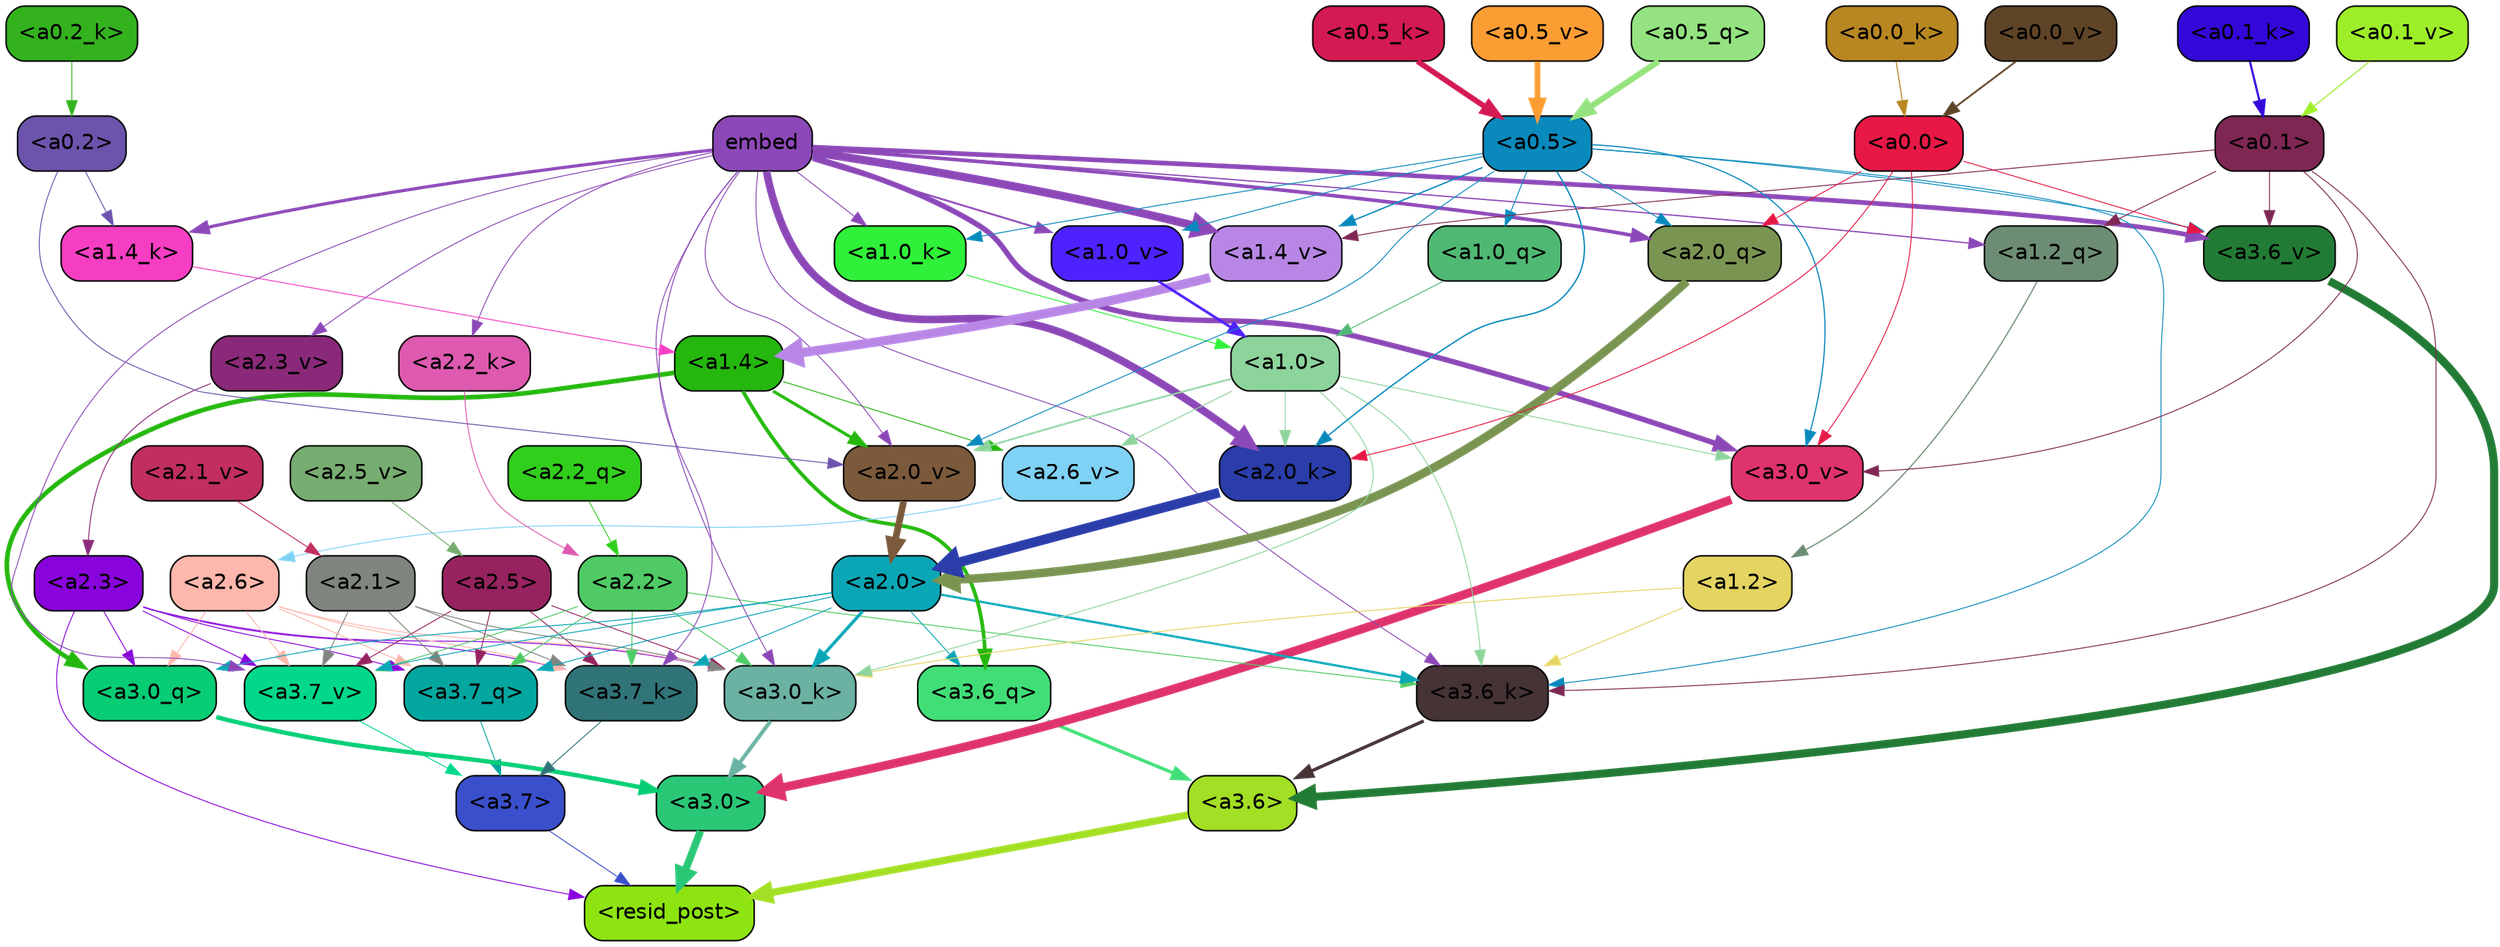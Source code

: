 strict digraph "" {
	graph [bgcolor=transparent,
		layout=dot,
		overlap=false,
		splines=true
	];
	"<a3.7>"	[color=black,
		fillcolor="#3a4fcb",
		fontname=Helvetica,
		shape=box,
		style="filled, rounded"];
	"<resid_post>"	[color=black,
		fillcolor="#8de411",
		fontname=Helvetica,
		shape=box,
		style="filled, rounded"];
	"<a3.7>" -> "<resid_post>"	[color="#3a4fcb",
		penwidth=0.6];
	"<a3.6>"	[color=black,
		fillcolor="#a3df25",
		fontname=Helvetica,
		shape=box,
		style="filled, rounded"];
	"<a3.6>" -> "<resid_post>"	[color="#a3df25",
		penwidth=4.7534414529800415];
	"<a3.0>"	[color=black,
		fillcolor="#2ac777",
		fontname=Helvetica,
		shape=box,
		style="filled, rounded"];
	"<a3.0>" -> "<resid_post>"	[color="#2ac777",
		penwidth=4.898576855659485];
	"<a2.3>"	[color=black,
		fillcolor="#8904dc",
		fontname=Helvetica,
		shape=box,
		style="filled, rounded"];
	"<a2.3>" -> "<resid_post>"	[color="#8904dc",
		penwidth=0.6];
	"<a3.7_q>"	[color=black,
		fillcolor="#04a6a0",
		fontname=Helvetica,
		shape=box,
		style="filled, rounded"];
	"<a2.3>" -> "<a3.7_q>"	[color="#8904dc",
		penwidth=0.6];
	"<a3.0_q>"	[color=black,
		fillcolor="#07cd75",
		fontname=Helvetica,
		shape=box,
		style="filled, rounded"];
	"<a2.3>" -> "<a3.0_q>"	[color="#8904dc",
		penwidth=0.6];
	"<a3.7_k>"	[color=black,
		fillcolor="#307478",
		fontname=Helvetica,
		shape=box,
		style="filled, rounded"];
	"<a2.3>" -> "<a3.7_k>"	[color="#8904dc",
		penwidth=0.6];
	"<a3.0_k>"	[color=black,
		fillcolor="#6bb2a3",
		fontname=Helvetica,
		shape=box,
		style="filled, rounded"];
	"<a2.3>" -> "<a3.0_k>"	[color="#8904dc",
		penwidth=0.6];
	"<a3.7_v>"	[color=black,
		fillcolor="#01d889",
		fontname=Helvetica,
		shape=box,
		style="filled, rounded"];
	"<a2.3>" -> "<a3.7_v>"	[color="#8904dc",
		penwidth=0.6];
	"<a3.7_q>" -> "<a3.7>"	[color="#04a6a0",
		penwidth=0.6];
	"<a3.6_q>"	[color=black,
		fillcolor="#41de77",
		fontname=Helvetica,
		shape=box,
		style="filled, rounded"];
	"<a3.6_q>" -> "<a3.6>"	[color="#41de77",
		penwidth=2.160832464694977];
	"<a3.0_q>" -> "<a3.0>"	[color="#07cd75",
		penwidth=2.870753765106201];
	"<a3.7_k>" -> "<a3.7>"	[color="#307478",
		penwidth=0.6];
	"<a3.6_k>"	[color=black,
		fillcolor="#453336",
		fontname=Helvetica,
		shape=box,
		style="filled, rounded"];
	"<a3.6_k>" -> "<a3.6>"	[color="#453336",
		penwidth=2.13908451795578];
	"<a3.0_k>" -> "<a3.0>"	[color="#6bb2a3",
		penwidth=2.520303964614868];
	"<a3.7_v>" -> "<a3.7>"	[color="#01d889",
		penwidth=0.6];
	"<a3.6_v>"	[color=black,
		fillcolor="#227b35",
		fontname=Helvetica,
		shape=box,
		style="filled, rounded"];
	"<a3.6_v>" -> "<a3.6>"	[color="#227b35",
		penwidth=5.297133803367615];
	"<a3.0_v>"	[color=black,
		fillcolor="#df336e",
		fontname=Helvetica,
		shape=box,
		style="filled, rounded"];
	"<a3.0_v>" -> "<a3.0>"	[color="#df336e",
		penwidth=5.680712580680847];
	"<a2.6>"	[color=black,
		fillcolor="#fdb7ac",
		fontname=Helvetica,
		shape=box,
		style="filled, rounded"];
	"<a2.6>" -> "<a3.7_q>"	[color="#fdb7ac",
		penwidth=0.6];
	"<a2.6>" -> "<a3.0_q>"	[color="#fdb7ac",
		penwidth=0.6];
	"<a2.6>" -> "<a3.7_k>"	[color="#fdb7ac",
		penwidth=0.6];
	"<a2.6>" -> "<a3.0_k>"	[color="#fdb7ac",
		penwidth=0.6];
	"<a2.6>" -> "<a3.7_v>"	[color="#fdb7ac",
		penwidth=0.6];
	"<a2.5>"	[color=black,
		fillcolor="#96235f",
		fontname=Helvetica,
		shape=box,
		style="filled, rounded"];
	"<a2.5>" -> "<a3.7_q>"	[color="#96235f",
		penwidth=0.6];
	"<a2.5>" -> "<a3.7_k>"	[color="#96235f",
		penwidth=0.6];
	"<a2.5>" -> "<a3.0_k>"	[color="#96235f",
		penwidth=0.6];
	"<a2.5>" -> "<a3.7_v>"	[color="#96235f",
		penwidth=0.6];
	"<a2.2>"	[color=black,
		fillcolor="#4fca64",
		fontname=Helvetica,
		shape=box,
		style="filled, rounded"];
	"<a2.2>" -> "<a3.7_q>"	[color="#4fca64",
		penwidth=0.6];
	"<a2.2>" -> "<a3.7_k>"	[color="#4fca64",
		penwidth=0.6];
	"<a2.2>" -> "<a3.6_k>"	[color="#4fca64",
		penwidth=0.6];
	"<a2.2>" -> "<a3.0_k>"	[color="#4fca64",
		penwidth=0.6];
	"<a2.2>" -> "<a3.7_v>"	[color="#4fca64",
		penwidth=0.6];
	"<a2.1>"	[color=black,
		fillcolor="#81857f",
		fontname=Helvetica,
		shape=box,
		style="filled, rounded"];
	"<a2.1>" -> "<a3.7_q>"	[color="#81857f",
		penwidth=0.6];
	"<a2.1>" -> "<a3.7_k>"	[color="#81857f",
		penwidth=0.6];
	"<a2.1>" -> "<a3.0_k>"	[color="#81857f",
		penwidth=0.6];
	"<a2.1>" -> "<a3.7_v>"	[color="#81857f",
		penwidth=0.6];
	"<a2.0>"	[color=black,
		fillcolor="#0ba6b6",
		fontname=Helvetica,
		shape=box,
		style="filled, rounded"];
	"<a2.0>" -> "<a3.7_q>"	[color="#0ba6b6",
		penwidth=0.6];
	"<a2.0>" -> "<a3.6_q>"	[color="#0ba6b6",
		penwidth=0.6];
	"<a2.0>" -> "<a3.0_q>"	[color="#0ba6b6",
		penwidth=0.6];
	"<a2.0>" -> "<a3.7_k>"	[color="#0ba6b6",
		penwidth=0.6];
	"<a2.0>" -> "<a3.6_k>"	[color="#0ba6b6",
		penwidth=1.4807794839143753];
	"<a2.0>" -> "<a3.0_k>"	[color="#0ba6b6",
		penwidth=2.095262974500656];
	"<a2.0>" -> "<a3.7_v>"	[color="#0ba6b6",
		penwidth=0.6];
	"<a1.4>"	[color=black,
		fillcolor="#25b70e",
		fontname=Helvetica,
		shape=box,
		style="filled, rounded"];
	"<a1.4>" -> "<a3.6_q>"	[color="#25b70e",
		penwidth=2.425799250602722];
	"<a1.4>" -> "<a3.0_q>"	[color="#25b70e",
		penwidth=3.0341034531593323];
	"<a2.6_v>"	[color=black,
		fillcolor="#7fd2f5",
		fontname=Helvetica,
		shape=box,
		style="filled, rounded"];
	"<a1.4>" -> "<a2.6_v>"	[color="#25b70e",
		penwidth=0.6];
	"<a2.0_v>"	[color=black,
		fillcolor="#7b593b",
		fontname=Helvetica,
		shape=box,
		style="filled, rounded"];
	"<a1.4>" -> "<a2.0_v>"	[color="#25b70e",
		penwidth=2.007302835583687];
	embed	[color=black,
		fillcolor="#8c48b7",
		fontname=Helvetica,
		shape=box,
		style="filled, rounded"];
	embed -> "<a3.7_k>"	[color="#8c48b7",
		penwidth=0.6];
	embed -> "<a3.6_k>"	[color="#8c48b7",
		penwidth=0.6];
	embed -> "<a3.0_k>"	[color="#8c48b7",
		penwidth=0.6];
	embed -> "<a3.7_v>"	[color="#8c48b7",
		penwidth=0.6];
	embed -> "<a3.6_v>"	[color="#8c48b7",
		penwidth=3.067279100418091];
	embed -> "<a3.0_v>"	[color="#8c48b7",
		penwidth=3.5202720761299133];
	"<a2.0_q>"	[color=black,
		fillcolor="#7a9452",
		fontname=Helvetica,
		shape=box,
		style="filled, rounded"];
	embed -> "<a2.0_q>"	[color="#8c48b7",
		penwidth=2.339468687772751];
	"<a2.2_k>"	[color=black,
		fillcolor="#dd5ab0",
		fontname=Helvetica,
		shape=box,
		style="filled, rounded"];
	embed -> "<a2.2_k>"	[color="#8c48b7",
		penwidth=0.6];
	"<a2.0_k>"	[color=black,
		fillcolor="#2a3da9",
		fontname=Helvetica,
		shape=box,
		style="filled, rounded"];
	embed -> "<a2.0_k>"	[color="#8c48b7",
		penwidth=4.9759310483932495];
	"<a2.3_v>"	[color=black,
		fillcolor="#8a2979",
		fontname=Helvetica,
		shape=box,
		style="filled, rounded"];
	embed -> "<a2.3_v>"	[color="#8c48b7",
		penwidth=0.6];
	embed -> "<a2.0_v>"	[color="#8c48b7",
		penwidth=0.6];
	"<a1.2_q>"	[color=black,
		fillcolor="#6c8d73",
		fontname=Helvetica,
		shape=box,
		style="filled, rounded"];
	embed -> "<a1.2_q>"	[color="#8c48b7",
		penwidth=0.8262195587158203];
	"<a1.4_k>"	[color=black,
		fillcolor="#f63ec3",
		fontname=Helvetica,
		shape=box,
		style="filled, rounded"];
	embed -> "<a1.4_k>"	[color="#8c48b7",
		penwidth=2.0715588331222534];
	"<a1.0_k>"	[color=black,
		fillcolor="#30f139",
		fontname=Helvetica,
		shape=box,
		style="filled, rounded"];
	embed -> "<a1.0_k>"	[color="#8c48b7",
		penwidth=0.6];
	"<a1.4_v>"	[color=black,
		fillcolor="#b887e5",
		fontname=Helvetica,
		shape=box,
		style="filled, rounded"];
	embed -> "<a1.4_v>"	[color="#8c48b7",
		penwidth=5.3763720989227295];
	"<a1.0_v>"	[color=black,
		fillcolor="#4e22ff",
		fontname=Helvetica,
		shape=box,
		style="filled, rounded"];
	embed -> "<a1.0_v>"	[color="#8c48b7",
		penwidth=1.232791244983673];
	"<a1.2>"	[color=black,
		fillcolor="#e4d461",
		fontname=Helvetica,
		shape=box,
		style="filled, rounded"];
	"<a1.2>" -> "<a3.6_k>"	[color="#e4d461",
		penwidth=0.6];
	"<a1.2>" -> "<a3.0_k>"	[color="#e4d461",
		penwidth=0.6];
	"<a1.0>"	[color=black,
		fillcolor="#8dd39c",
		fontname=Helvetica,
		shape=box,
		style="filled, rounded"];
	"<a1.0>" -> "<a3.6_k>"	[color="#8dd39c",
		penwidth=0.6];
	"<a1.0>" -> "<a3.0_k>"	[color="#8dd39c",
		penwidth=0.6];
	"<a1.0>" -> "<a3.0_v>"	[color="#8dd39c",
		penwidth=0.6];
	"<a1.0>" -> "<a2.0_k>"	[color="#8dd39c",
		penwidth=0.6];
	"<a1.0>" -> "<a2.6_v>"	[color="#8dd39c",
		penwidth=0.6];
	"<a1.0>" -> "<a2.0_v>"	[color="#8dd39c",
		penwidth=1.0943371653556824];
	"<a0.5>"	[color=black,
		fillcolor="#0989bc",
		fontname=Helvetica,
		shape=box,
		style="filled, rounded"];
	"<a0.5>" -> "<a3.6_k>"	[color="#0989bc",
		penwidth=0.6];
	"<a0.5>" -> "<a3.6_v>"	[color="#0989bc",
		penwidth=0.6];
	"<a0.5>" -> "<a3.0_v>"	[color="#0989bc",
		penwidth=0.764040544629097];
	"<a0.5>" -> "<a2.0_q>"	[color="#0989bc",
		penwidth=0.6];
	"<a0.5>" -> "<a2.0_k>"	[color="#0989bc",
		penwidth=0.8956001400947571];
	"<a0.5>" -> "<a2.0_v>"	[color="#0989bc",
		penwidth=0.6];
	"<a1.0_q>"	[color=black,
		fillcolor="#4fb974",
		fontname=Helvetica,
		shape=box,
		style="filled, rounded"];
	"<a0.5>" -> "<a1.0_q>"	[color="#0989bc",
		penwidth=0.6];
	"<a0.5>" -> "<a1.0_k>"	[color="#0989bc",
		penwidth=0.6];
	"<a0.5>" -> "<a1.4_v>"	[color="#0989bc",
		penwidth=0.8774083852767944];
	"<a0.5>" -> "<a1.0_v>"	[color="#0989bc",
		penwidth=0.6];
	"<a0.1>"	[color=black,
		fillcolor="#7e2753",
		fontname=Helvetica,
		shape=box,
		style="filled, rounded"];
	"<a0.1>" -> "<a3.6_k>"	[color="#7e2753",
		penwidth=0.6];
	"<a0.1>" -> "<a3.6_v>"	[color="#7e2753",
		penwidth=0.6];
	"<a0.1>" -> "<a3.0_v>"	[color="#7e2753",
		penwidth=0.6];
	"<a0.1>" -> "<a1.2_q>"	[color="#7e2753",
		penwidth=0.6];
	"<a0.1>" -> "<a1.4_v>"	[color="#7e2753",
		penwidth=0.6];
	"<a0.0>"	[color=black,
		fillcolor="#e71845",
		fontname=Helvetica,
		shape=box,
		style="filled, rounded"];
	"<a0.0>" -> "<a3.6_v>"	[color="#e71845",
		penwidth=0.6];
	"<a0.0>" -> "<a3.0_v>"	[color="#e71845",
		penwidth=0.6];
	"<a0.0>" -> "<a2.0_q>"	[color="#e71845",
		penwidth=0.6];
	"<a0.0>" -> "<a2.0_k>"	[color="#e71845",
		penwidth=0.6];
	"<a2.2_q>"	[color=black,
		fillcolor="#32ce1c",
		fontname=Helvetica,
		shape=box,
		style="filled, rounded"];
	"<a2.2_q>" -> "<a2.2>"	[color="#32ce1c",
		penwidth=0.6];
	"<a2.0_q>" -> "<a2.0>"	[color="#7a9452",
		penwidth=5.606565475463867];
	"<a2.2_k>" -> "<a2.2>"	[color="#dd5ab0",
		penwidth=0.6];
	"<a2.0_k>" -> "<a2.0>"	[color="#2a3da9",
		penwidth=6.344284534454346];
	"<a2.6_v>" -> "<a2.6>"	[color="#7fd2f5",
		penwidth=0.6];
	"<a2.5_v>"	[color=black,
		fillcolor="#77ad70",
		fontname=Helvetica,
		shape=box,
		style="filled, rounded"];
	"<a2.5_v>" -> "<a2.5>"	[color="#77ad70",
		penwidth=0.6];
	"<a2.3_v>" -> "<a2.3>"	[color="#8a2979",
		penwidth=0.6];
	"<a2.1_v>"	[color=black,
		fillcolor="#c12e60",
		fontname=Helvetica,
		shape=box,
		style="filled, rounded"];
	"<a2.1_v>" -> "<a2.1>"	[color="#c12e60",
		penwidth=0.6];
	"<a2.0_v>" -> "<a2.0>"	[color="#7b593b",
		penwidth=4.422677040100098];
	"<a0.2>"	[color=black,
		fillcolor="#6c53ac",
		fontname=Helvetica,
		shape=box,
		style="filled, rounded"];
	"<a0.2>" -> "<a2.0_v>"	[color="#6c53ac",
		penwidth=0.6];
	"<a0.2>" -> "<a1.4_k>"	[color="#6c53ac",
		penwidth=0.6];
	"<a1.2_q>" -> "<a1.2>"	[color="#6c8d73",
		penwidth=0.7570515871047974];
	"<a1.0_q>" -> "<a1.0>"	[color="#4fb974",
		penwidth=0.6];
	"<a1.4_k>" -> "<a1.4>"	[color="#f63ec3",
		penwidth=0.6];
	"<a1.0_k>" -> "<a1.0>"	[color="#30f139",
		penwidth=0.6];
	"<a1.4_v>" -> "<a1.4>"	[color="#b887e5",
		penwidth=6.0194467306137085];
	"<a1.0_v>" -> "<a1.0>"	[color="#4e22ff",
		penwidth=1.738280937075615];
	"<a0.5_q>"	[color=black,
		fillcolor="#94e380",
		fontname=Helvetica,
		shape=box,
		style="filled, rounded"];
	"<a0.5_q>" -> "<a0.5>"	[color="#94e380",
		penwidth=4.023846536874771];
	"<a0.5_k>"	[color=black,
		fillcolor="#d31a52",
		fontname=Helvetica,
		shape=box,
		style="filled, rounded"];
	"<a0.5_k>" -> "<a0.5>"	[color="#d31a52",
		penwidth=3.607769437134266];
	"<a0.2_k>"	[color=black,
		fillcolor="#33b21e",
		fontname=Helvetica,
		shape=box,
		style="filled, rounded"];
	"<a0.2_k>" -> "<a0.2>"	[color="#33b21e",
		penwidth=0.6];
	"<a0.1_k>"	[color=black,
		fillcolor="#3308d8",
		fontname=Helvetica,
		shape=box,
		style="filled, rounded"];
	"<a0.1_k>" -> "<a0.1>"	[color="#3308d8",
		penwidth=1.4202113151550293];
	"<a0.0_k>"	[color=black,
		fillcolor="#b88722",
		fontname=Helvetica,
		shape=box,
		style="filled, rounded"];
	"<a0.0_k>" -> "<a0.0>"	[color="#b88722",
		penwidth=0.6857404708862305];
	"<a0.5_v>"	[color=black,
		fillcolor="#fc9d34",
		fontname=Helvetica,
		shape=box,
		style="filled, rounded"];
	"<a0.5_v>" -> "<a0.5>"	[color="#fc9d34",
		penwidth=3.7962711341679096];
	"<a0.1_v>"	[color=black,
		fillcolor="#9eed29",
		fontname=Helvetica,
		shape=box,
		style="filled, rounded"];
	"<a0.1_v>" -> "<a0.1>"	[color="#9eed29",
		penwidth=0.6802752017974854];
	"<a0.0_v>"	[color=black,
		fillcolor="#5f4427",
		fontname=Helvetica,
		shape=box,
		style="filled, rounded"];
	"<a0.0_v>" -> "<a0.0>"	[color="#5f4427",
		penwidth=1.1918113231658936];
}

